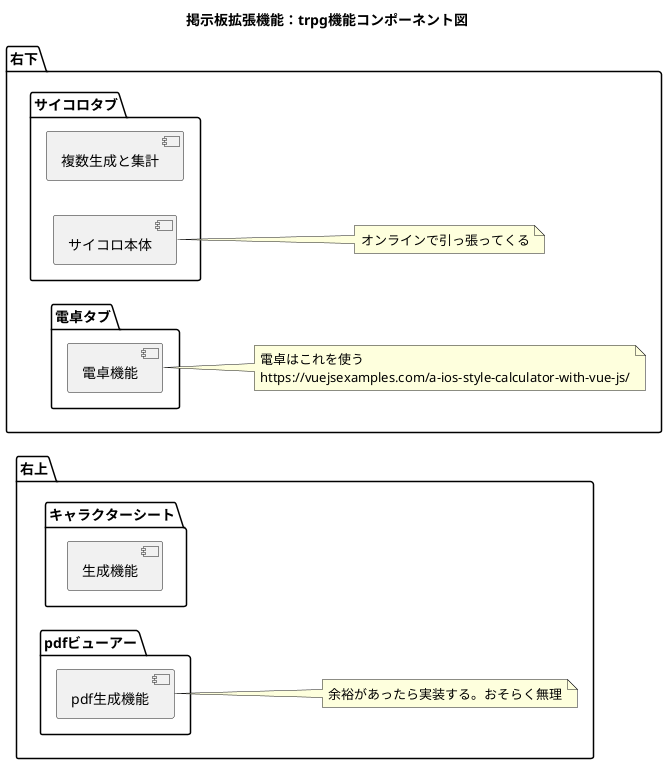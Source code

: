 時間に余裕があったら後で追加する

@startuml
left to right direction
title 掲示板拡張機能：trpg機能コンポーネント図
package "右上" {
  package "キャラクターシート" {
    [生成機能]
  }
  package "pdfビューアー" {
    [pdf生成機能]
  }
  note right
  余裕があったら実装する。おそらく無理
  end note
}
package "右下" {
  package "サイコロタブ" {
    [複数生成と集計]
    [サイコロ本体]
  }
  note right
  オンラインで引っ張ってくる
  end note
  package "電卓タブ" {
    [電卓機能]
  }
  note right
  電卓はこれを使う
  https://vuejsexamples.com/a-ios-style-calculator-with-vue-js/
  end note
}
@enduml
STR(筋力)	  dice1_1  dice1_2  dice1_3
CON(体力)	  dice2_1  dice2_2  dice2_3
POW(精神力)	  dice3_1  dice3_2  dice3_3
DEX(敏捷性)	  dice4_1  dice4_2  dice4_3
APP(外見)	  dice5_1  dice5_2  dice5_3
SIZ(体格)	  dice6_1  dice6_2
INT(知性)	  dice7_1  dice7_2
EDU(教育)	  dice8_1  dice8_2  dice8_3
年収・財産	  dice9_1  dice9_2  dice9_3

san SAN（正気度）	POW×5	85
lucky 幸運	POW×5	85
idea アイデア	INT×5	55
knowledge 知識	EDU×5	75
endurance 耐久力	(CON+SIZ)÷2	12.5
magic_point マジックポイント	POW×1	17
vocational_skill_point 職業技能ポイント	EDU×20	300
hobby_skill_point 趣味技能ポイント	INT×10	110
damage_bonus ダメージボーナス STR＋SIZ

3D6の値	年収（財産はこの5倍）
3	150万円以下
4	200万円
5	250万円
6	300万円
7	350万円
8	400万円
9	450万円
10	500万円
11	600万円
12	700万円
13	800万円
14	900万円
15	1000万円
16	2000万円
17	3000万円
18	5000万円以上
